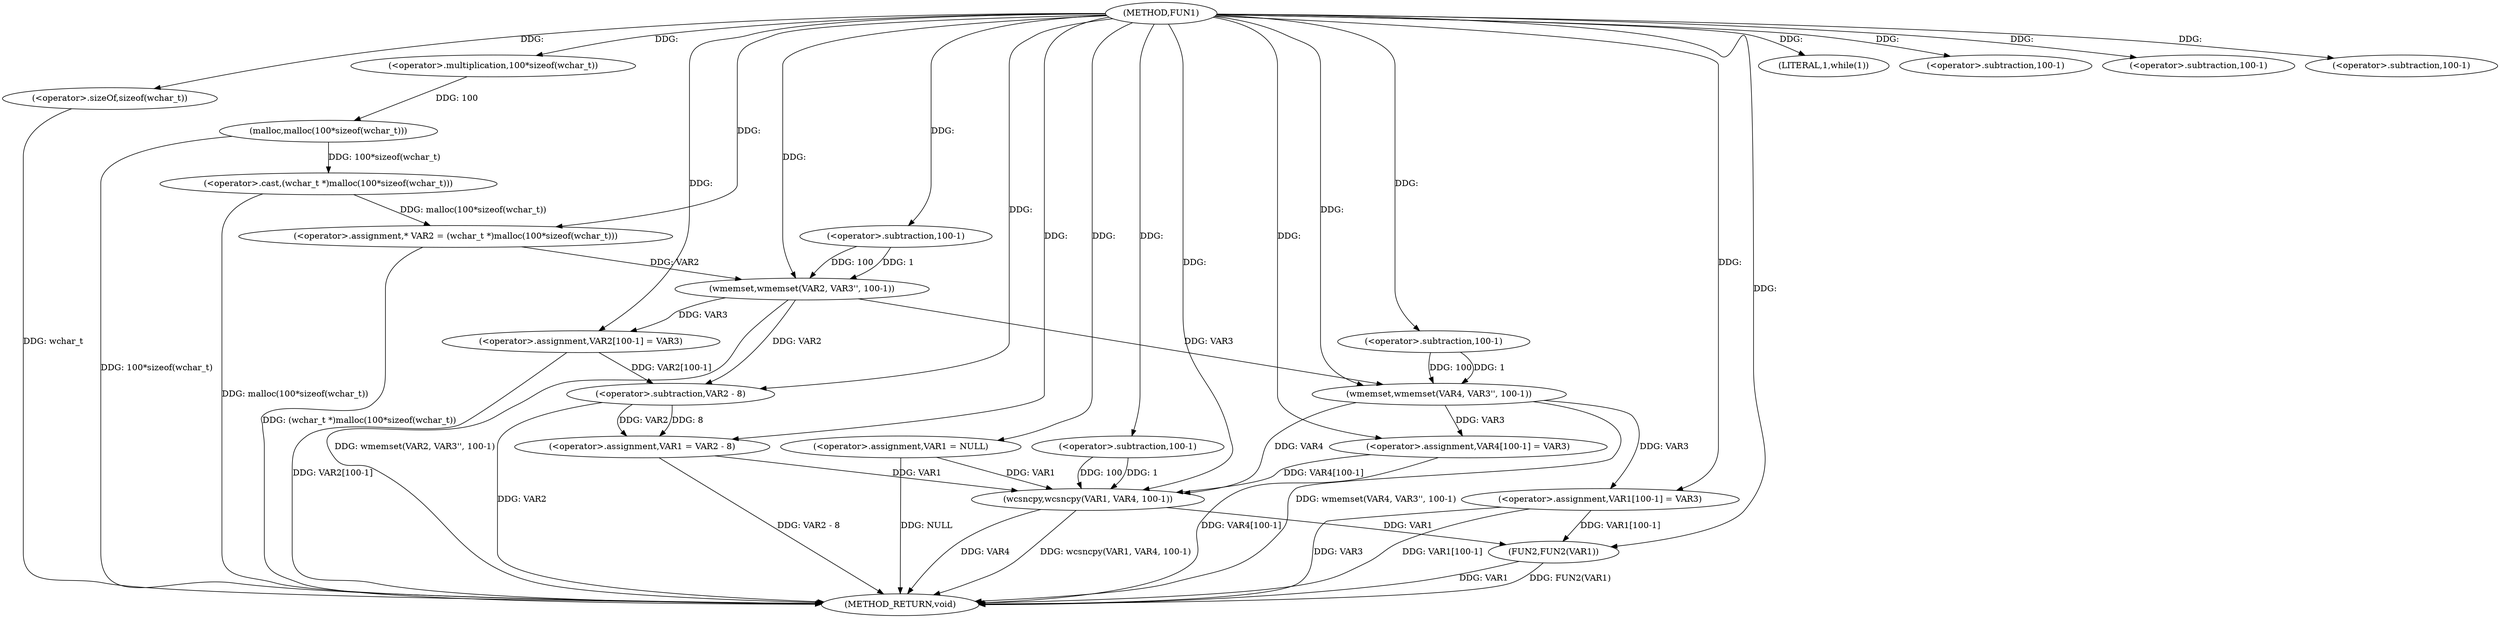 digraph FUN1 {  
"1000100" [label = "(METHOD,FUN1)" ]
"1000169" [label = "(METHOD_RETURN,void)" ]
"1000103" [label = "(<operator>.assignment,VAR1 = NULL)" ]
"1000107" [label = "(LITERAL,1,while(1))" ]
"1000111" [label = "(<operator>.assignment,* VAR2 = (wchar_t *)malloc(100*sizeof(wchar_t)))" ]
"1000113" [label = "(<operator>.cast,(wchar_t *)malloc(100*sizeof(wchar_t)))" ]
"1000115" [label = "(malloc,malloc(100*sizeof(wchar_t)))" ]
"1000116" [label = "(<operator>.multiplication,100*sizeof(wchar_t))" ]
"1000118" [label = "(<operator>.sizeOf,sizeof(wchar_t))" ]
"1000120" [label = "(wmemset,wmemset(VAR2, VAR3'', 100-1))" ]
"1000123" [label = "(<operator>.subtraction,100-1)" ]
"1000126" [label = "(<operator>.assignment,VAR2[100-1] = VAR3)" ]
"1000129" [label = "(<operator>.subtraction,100-1)" ]
"1000133" [label = "(<operator>.assignment,VAR1 = VAR2 - 8)" ]
"1000135" [label = "(<operator>.subtraction,VAR2 - 8)" ]
"1000141" [label = "(wmemset,wmemset(VAR4, VAR3'', 100-1))" ]
"1000144" [label = "(<operator>.subtraction,100-1)" ]
"1000147" [label = "(<operator>.assignment,VAR4[100-1] = VAR3)" ]
"1000150" [label = "(<operator>.subtraction,100-1)" ]
"1000154" [label = "(wcsncpy,wcsncpy(VAR1, VAR4, 100-1))" ]
"1000157" [label = "(<operator>.subtraction,100-1)" ]
"1000160" [label = "(<operator>.assignment,VAR1[100-1] = VAR3)" ]
"1000163" [label = "(<operator>.subtraction,100-1)" ]
"1000167" [label = "(FUN2,FUN2(VAR1))" ]
  "1000103" -> "1000169"  [ label = "DDG: NULL"] 
  "1000141" -> "1000169"  [ label = "DDG: wmemset(VAR4, VAR3'', 100-1)"] 
  "1000160" -> "1000169"  [ label = "DDG: VAR3"] 
  "1000113" -> "1000169"  [ label = "DDG: malloc(100*sizeof(wchar_t))"] 
  "1000147" -> "1000169"  [ label = "DDG: VAR4[100-1]"] 
  "1000126" -> "1000169"  [ label = "DDG: VAR2[100-1]"] 
  "1000154" -> "1000169"  [ label = "DDG: wcsncpy(VAR1, VAR4, 100-1)"] 
  "1000135" -> "1000169"  [ label = "DDG: VAR2"] 
  "1000154" -> "1000169"  [ label = "DDG: VAR4"] 
  "1000118" -> "1000169"  [ label = "DDG: wchar_t"] 
  "1000167" -> "1000169"  [ label = "DDG: VAR1"] 
  "1000167" -> "1000169"  [ label = "DDG: FUN2(VAR1)"] 
  "1000133" -> "1000169"  [ label = "DDG: VAR2 - 8"] 
  "1000111" -> "1000169"  [ label = "DDG: (wchar_t *)malloc(100*sizeof(wchar_t))"] 
  "1000120" -> "1000169"  [ label = "DDG: wmemset(VAR2, VAR3'', 100-1)"] 
  "1000115" -> "1000169"  [ label = "DDG: 100*sizeof(wchar_t)"] 
  "1000160" -> "1000169"  [ label = "DDG: VAR1[100-1]"] 
  "1000100" -> "1000103"  [ label = "DDG: "] 
  "1000100" -> "1000107"  [ label = "DDG: "] 
  "1000113" -> "1000111"  [ label = "DDG: malloc(100*sizeof(wchar_t))"] 
  "1000100" -> "1000111"  [ label = "DDG: "] 
  "1000115" -> "1000113"  [ label = "DDG: 100*sizeof(wchar_t)"] 
  "1000116" -> "1000115"  [ label = "DDG: 100"] 
  "1000100" -> "1000116"  [ label = "DDG: "] 
  "1000100" -> "1000118"  [ label = "DDG: "] 
  "1000111" -> "1000120"  [ label = "DDG: VAR2"] 
  "1000100" -> "1000120"  [ label = "DDG: "] 
  "1000123" -> "1000120"  [ label = "DDG: 100"] 
  "1000123" -> "1000120"  [ label = "DDG: 1"] 
  "1000100" -> "1000123"  [ label = "DDG: "] 
  "1000120" -> "1000126"  [ label = "DDG: VAR3"] 
  "1000100" -> "1000126"  [ label = "DDG: "] 
  "1000100" -> "1000129"  [ label = "DDG: "] 
  "1000135" -> "1000133"  [ label = "DDG: VAR2"] 
  "1000135" -> "1000133"  [ label = "DDG: 8"] 
  "1000100" -> "1000133"  [ label = "DDG: "] 
  "1000120" -> "1000135"  [ label = "DDG: VAR2"] 
  "1000126" -> "1000135"  [ label = "DDG: VAR2[100-1]"] 
  "1000100" -> "1000135"  [ label = "DDG: "] 
  "1000100" -> "1000141"  [ label = "DDG: "] 
  "1000120" -> "1000141"  [ label = "DDG: VAR3"] 
  "1000144" -> "1000141"  [ label = "DDG: 100"] 
  "1000144" -> "1000141"  [ label = "DDG: 1"] 
  "1000100" -> "1000144"  [ label = "DDG: "] 
  "1000141" -> "1000147"  [ label = "DDG: VAR3"] 
  "1000100" -> "1000147"  [ label = "DDG: "] 
  "1000100" -> "1000150"  [ label = "DDG: "] 
  "1000103" -> "1000154"  [ label = "DDG: VAR1"] 
  "1000133" -> "1000154"  [ label = "DDG: VAR1"] 
  "1000100" -> "1000154"  [ label = "DDG: "] 
  "1000141" -> "1000154"  [ label = "DDG: VAR4"] 
  "1000147" -> "1000154"  [ label = "DDG: VAR4[100-1]"] 
  "1000157" -> "1000154"  [ label = "DDG: 100"] 
  "1000157" -> "1000154"  [ label = "DDG: 1"] 
  "1000100" -> "1000157"  [ label = "DDG: "] 
  "1000100" -> "1000160"  [ label = "DDG: "] 
  "1000141" -> "1000160"  [ label = "DDG: VAR3"] 
  "1000100" -> "1000163"  [ label = "DDG: "] 
  "1000154" -> "1000167"  [ label = "DDG: VAR1"] 
  "1000160" -> "1000167"  [ label = "DDG: VAR1[100-1]"] 
  "1000100" -> "1000167"  [ label = "DDG: "] 
}
